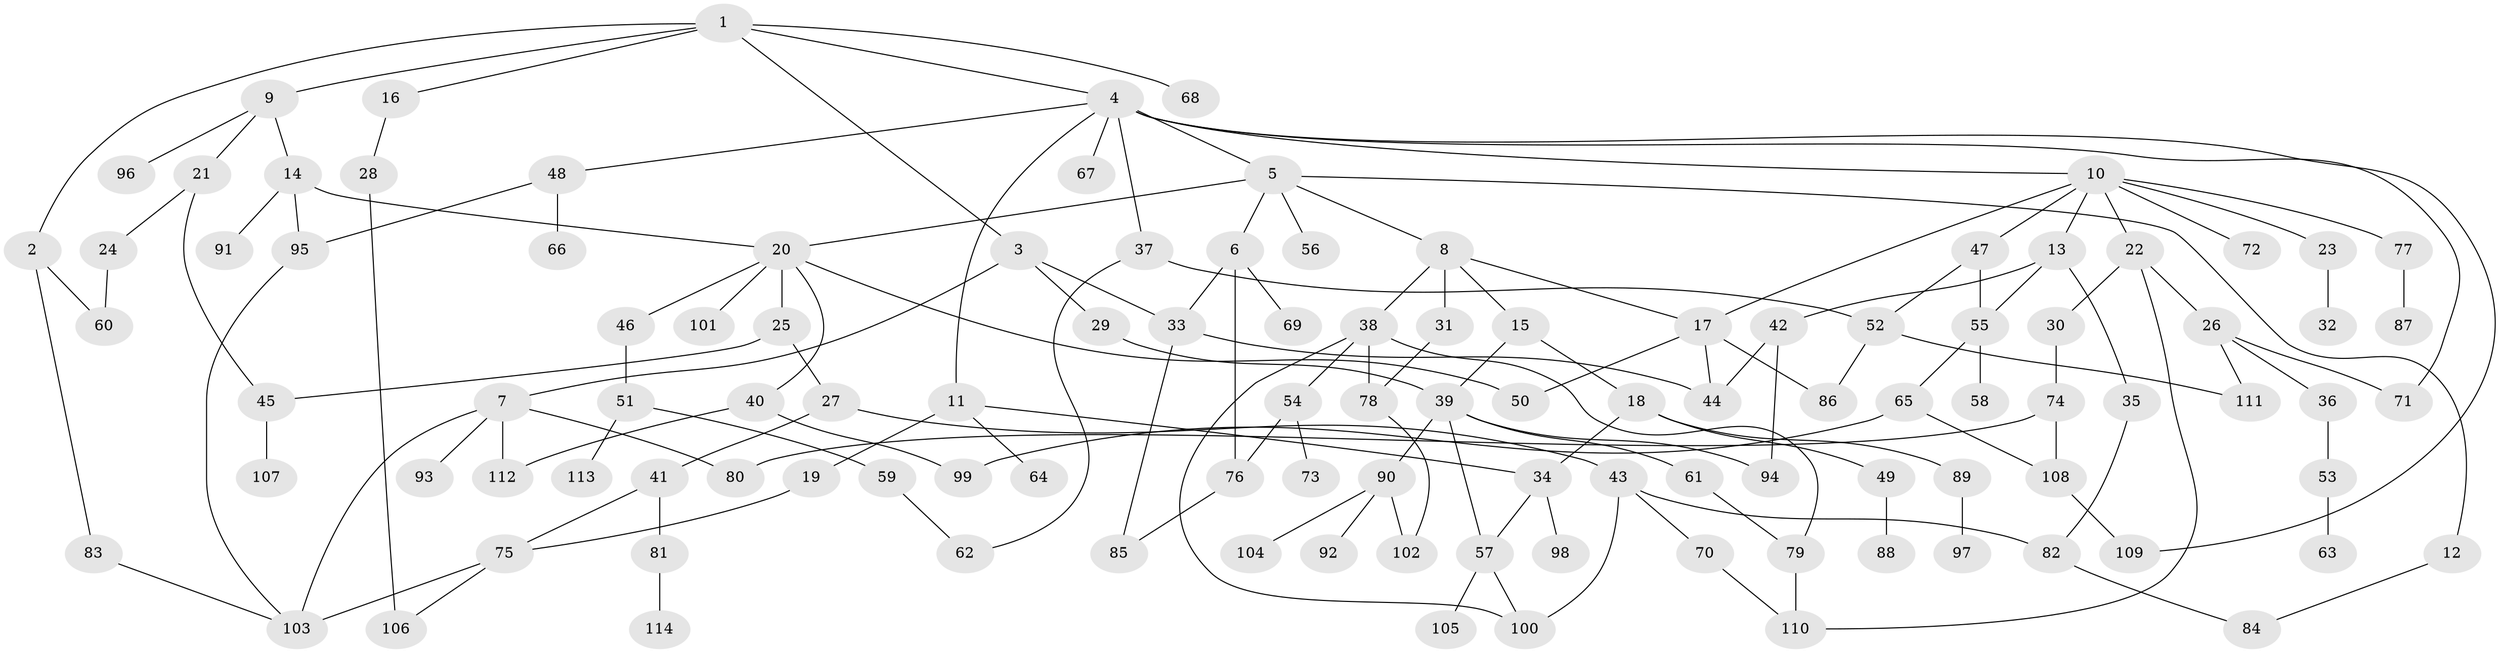 // Generated by graph-tools (version 1.1) at 2025/10/02/27/25 16:10:53]
// undirected, 114 vertices, 153 edges
graph export_dot {
graph [start="1"]
  node [color=gray90,style=filled];
  1;
  2;
  3;
  4;
  5;
  6;
  7;
  8;
  9;
  10;
  11;
  12;
  13;
  14;
  15;
  16;
  17;
  18;
  19;
  20;
  21;
  22;
  23;
  24;
  25;
  26;
  27;
  28;
  29;
  30;
  31;
  32;
  33;
  34;
  35;
  36;
  37;
  38;
  39;
  40;
  41;
  42;
  43;
  44;
  45;
  46;
  47;
  48;
  49;
  50;
  51;
  52;
  53;
  54;
  55;
  56;
  57;
  58;
  59;
  60;
  61;
  62;
  63;
  64;
  65;
  66;
  67;
  68;
  69;
  70;
  71;
  72;
  73;
  74;
  75;
  76;
  77;
  78;
  79;
  80;
  81;
  82;
  83;
  84;
  85;
  86;
  87;
  88;
  89;
  90;
  91;
  92;
  93;
  94;
  95;
  96;
  97;
  98;
  99;
  100;
  101;
  102;
  103;
  104;
  105;
  106;
  107;
  108;
  109;
  110;
  111;
  112;
  113;
  114;
  1 -- 2;
  1 -- 3;
  1 -- 4;
  1 -- 9;
  1 -- 16;
  1 -- 68;
  2 -- 83;
  2 -- 60;
  3 -- 7;
  3 -- 29;
  3 -- 33;
  4 -- 5;
  4 -- 10;
  4 -- 11;
  4 -- 37;
  4 -- 48;
  4 -- 67;
  4 -- 71;
  4 -- 109;
  5 -- 6;
  5 -- 8;
  5 -- 12;
  5 -- 56;
  5 -- 20;
  6 -- 33;
  6 -- 69;
  6 -- 76;
  7 -- 80;
  7 -- 93;
  7 -- 103;
  7 -- 112;
  8 -- 15;
  8 -- 31;
  8 -- 38;
  8 -- 17;
  9 -- 14;
  9 -- 21;
  9 -- 96;
  10 -- 13;
  10 -- 17;
  10 -- 22;
  10 -- 23;
  10 -- 47;
  10 -- 72;
  10 -- 77;
  11 -- 19;
  11 -- 34;
  11 -- 64;
  12 -- 84;
  13 -- 35;
  13 -- 42;
  13 -- 55;
  14 -- 20;
  14 -- 91;
  14 -- 95;
  15 -- 18;
  15 -- 39;
  16 -- 28;
  17 -- 44;
  17 -- 86;
  17 -- 50;
  18 -- 49;
  18 -- 89;
  18 -- 34;
  19 -- 75;
  20 -- 25;
  20 -- 40;
  20 -- 46;
  20 -- 50;
  20 -- 101;
  21 -- 24;
  21 -- 45;
  22 -- 26;
  22 -- 30;
  22 -- 110;
  23 -- 32;
  24 -- 60;
  25 -- 27;
  25 -- 45;
  26 -- 36;
  26 -- 71;
  26 -- 111;
  27 -- 41;
  27 -- 43;
  28 -- 106;
  29 -- 39;
  30 -- 74;
  31 -- 78;
  33 -- 85;
  33 -- 44;
  34 -- 57;
  34 -- 98;
  35 -- 82;
  36 -- 53;
  37 -- 52;
  37 -- 62;
  38 -- 54;
  38 -- 100;
  38 -- 79;
  38 -- 78;
  39 -- 61;
  39 -- 90;
  39 -- 94;
  39 -- 57;
  40 -- 99;
  40 -- 112;
  41 -- 81;
  41 -- 75;
  42 -- 94;
  42 -- 44;
  43 -- 70;
  43 -- 82;
  43 -- 100;
  45 -- 107;
  46 -- 51;
  47 -- 55;
  47 -- 52;
  48 -- 66;
  48 -- 95;
  49 -- 88;
  51 -- 59;
  51 -- 113;
  52 -- 111;
  52 -- 86;
  53 -- 63;
  54 -- 73;
  54 -- 76;
  55 -- 58;
  55 -- 65;
  57 -- 105;
  57 -- 100;
  59 -- 62;
  61 -- 79;
  65 -- 108;
  65 -- 99;
  70 -- 110;
  74 -- 80;
  74 -- 108;
  75 -- 103;
  75 -- 106;
  76 -- 85;
  77 -- 87;
  78 -- 102;
  79 -- 110;
  81 -- 114;
  82 -- 84;
  83 -- 103;
  89 -- 97;
  90 -- 92;
  90 -- 102;
  90 -- 104;
  95 -- 103;
  108 -- 109;
}
